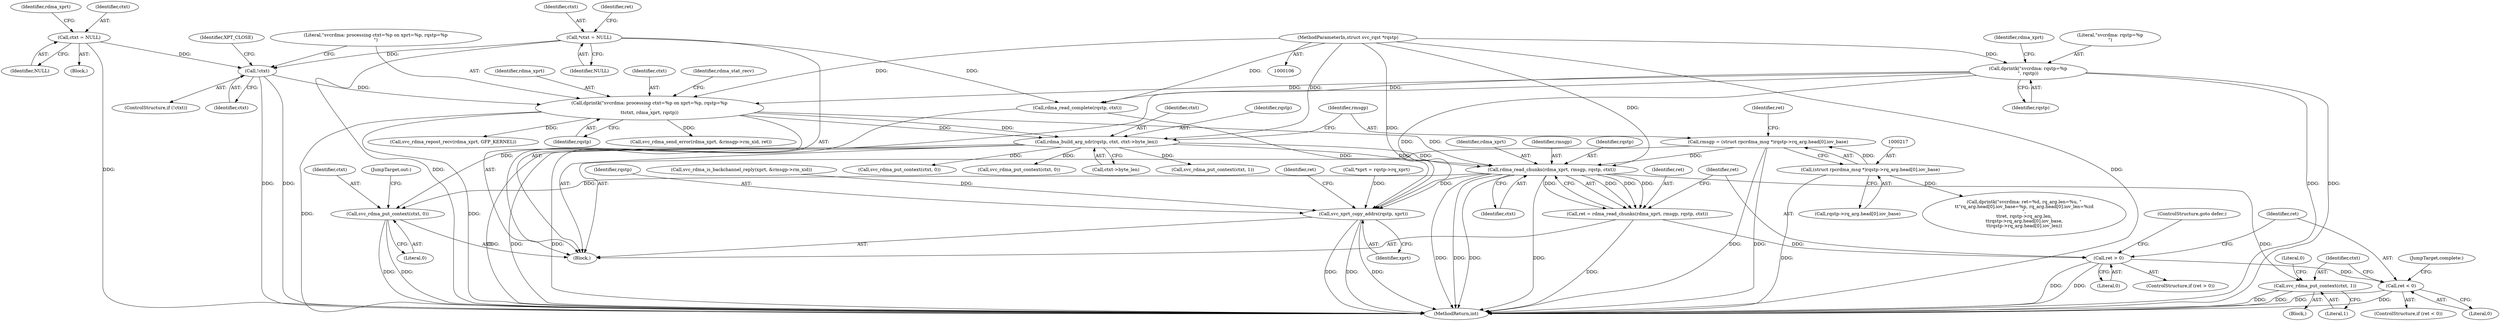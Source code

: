 digraph "0_linux_c70422f760c120480fee4de6c38804c72aa26bc1_30@API" {
"1000281" [label="(Call,rdma_read_chunks(rdma_xprt, rmsgp, rqstp, ctxt))"];
"1000200" [label="(Call,dprintk(\"svcrdma: processing ctxt=%p on xprt=%p, rqstp=%p\n\",\n\t\tctxt, rdma_xprt, rqstp))"];
"1000188" [label="(Call,!ctxt)"];
"1000116" [label="(Call,*ctxt = NULL)"];
"1000179" [label="(Call,ctxt = NULL)"];
"1000124" [label="(Call,dprintk(\"svcrdma: rqstp=%p\n\", rqstp))"];
"1000107" [label="(MethodParameterIn,struct svc_rqst *rqstp)"];
"1000214" [label="(Call,rmsgp = (struct rpcrdma_msg *)rqstp->rq_arg.head[0].iov_base)"];
"1000216" [label="(Call,(struct rpcrdma_msg *)rqstp->rq_arg.head[0].iov_base)"];
"1000208" [label="(Call,rdma_build_arg_xdr(rqstp, ctxt, ctxt->byte_len))"];
"1000279" [label="(Call,ret = rdma_read_chunks(rdma_xprt, rmsgp, rqstp, ctxt))"];
"1000287" [label="(Call,ret > 0)"];
"1000294" [label="(Call,ret < 0)"];
"1000298" [label="(Call,svc_rdma_put_context(ctxt, 1))"];
"1000331" [label="(Call,svc_rdma_put_context(ctxt, 0))"];
"1000366" [label="(Call,svc_xprt_copy_addrs(rqstp, xprt))"];
"1000282" [label="(Identifier,rdma_xprt)"];
"1000393" [label="(Call,svc_rdma_repost_recv(rdma_xprt, GFP_KERNEL))"];
"1000125" [label="(Literal,\"svcrdma: rqstp=%p\n\")"];
"1000218" [label="(Call,rqstp->rq_arg.head[0].iov_base)"];
"1000110" [label="(Call,*xprt = rqstp->rq_xprt)"];
"1000368" [label="(Identifier,xprt)"];
"1000367" [label="(Identifier,rqstp)"];
"1000291" [label="(ControlStructure,goto defer;)"];
"1000333" [label="(Literal,0)"];
"1000116" [label="(Call,*ctxt = NULL)"];
"1000117" [label="(Identifier,ctxt)"];
"1000285" [label="(Identifier,ctxt)"];
"1000332" [label="(Identifier,ctxt)"];
"1000181" [label="(Identifier,NULL)"];
"1000271" [label="(Call,svc_rdma_put_context(ctxt, 0))"];
"1000203" [label="(Identifier,rdma_xprt)"];
"1000228" [label="(Identifier,ret)"];
"1000216" [label="(Call,(struct rpcrdma_msg *)rqstp->rq_arg.head[0].iov_base)"];
"1000187" [label="(ControlStructure,if (!ctxt))"];
"1000189" [label="(Identifier,ctxt)"];
"1000366" [label="(Call,svc_xprt_copy_addrs(rqstp, xprt))"];
"1000179" [label="(Call,ctxt = NULL)"];
"1000279" [label="(Call,ret = rdma_read_chunks(rdma_xprt, rmsgp, rqstp, ctxt))"];
"1000298" [label="(Call,svc_rdma_put_context(ctxt, 1))"];
"1000130" [label="(Identifier,rdma_xprt)"];
"1000215" [label="(Identifier,rmsgp)"];
"1000169" [label="(Block,)"];
"1000302" [label="(Literal,0)"];
"1000202" [label="(Identifier,ctxt)"];
"1000288" [label="(Identifier,ret)"];
"1000283" [label="(Identifier,rmsgp)"];
"1000188" [label="(Call,!ctxt)"];
"1000122" [label="(Identifier,ret)"];
"1000296" [label="(Literal,0)"];
"1000204" [label="(Identifier,rqstp)"];
"1000210" [label="(Identifier,ctxt)"];
"1000124" [label="(Call,dprintk(\"svcrdma: rqstp=%p\n\", rqstp))"];
"1000331" [label="(Call,svc_rdma_put_context(ctxt, 0))"];
"1000201" [label="(Literal,\"svcrdma: processing ctxt=%p on xprt=%p, rqstp=%p\n\")"];
"1000118" [label="(Identifier,NULL)"];
"1000286" [label="(ControlStructure,if (ret > 0))"];
"1000289" [label="(Literal,0)"];
"1000303" [label="(JumpTarget,complete:)"];
"1000294" [label="(Call,ret < 0)"];
"1000372" [label="(Call,svc_rdma_send_error(rdma_xprt, &rmsgp->rm_xid, ret))"];
"1000250" [label="(Call,svc_rdma_is_backchannel_reply(xprt, &rmsgp->rm_xid))"];
"1000335" [label="(Call,dprintk(\"svcrdma: ret=%d, rq_arg.len=%u, \"\n\t\t\"rq_arg.head[0].iov_base=%p, rq_arg.head[0].iov_len=%zd\n\",\n\t\tret, rqstp->rq_arg.len,\n\t\trqstp->rq_arg.head[0].iov_base,\n\t\trqstp->rq_arg.head[0].iov_len))"];
"1000297" [label="(Block,)"];
"1000299" [label="(Identifier,ctxt)"];
"1000185" [label="(Identifier,rdma_xprt)"];
"1000280" [label="(Identifier,ret)"];
"1000293" [label="(ControlStructure,if (ret < 0))"];
"1000300" [label="(Literal,1)"];
"1000281" [label="(Call,rdma_read_chunks(rdma_xprt, rmsgp, rqstp, ctxt))"];
"1000379" [label="(Call,svc_rdma_put_context(ctxt, 0))"];
"1000200" [label="(Call,dprintk(\"svcrdma: processing ctxt=%p on xprt=%p, rqstp=%p\n\",\n\t\tctxt, rdma_xprt, rqstp))"];
"1000209" [label="(Identifier,rqstp)"];
"1000107" [label="(MethodParameterIn,struct svc_rqst *rqstp)"];
"1000207" [label="(Identifier,rdma_stat_recv)"];
"1000150" [label="(Call,rdma_read_complete(rqstp, ctxt))"];
"1000214" [label="(Call,rmsgp = (struct rpcrdma_msg *)rqstp->rq_arg.head[0].iov_base)"];
"1000287" [label="(Call,ret > 0)"];
"1000334" [label="(JumpTarget,out:)"];
"1000108" [label="(Block,)"];
"1000370" [label="(Identifier,ret)"];
"1000208" [label="(Call,rdma_build_arg_xdr(rqstp, ctxt, ctxt->byte_len))"];
"1000388" [label="(Call,svc_rdma_put_context(ctxt, 1))"];
"1000295" [label="(Identifier,ret)"];
"1000180" [label="(Identifier,ctxt)"];
"1000211" [label="(Call,ctxt->byte_len)"];
"1000193" [label="(Identifier,XPT_CLOSE)"];
"1000126" [label="(Identifier,rqstp)"];
"1000284" [label="(Identifier,rqstp)"];
"1000396" [label="(MethodReturn,int)"];
"1000281" -> "1000279"  [label="AST: "];
"1000281" -> "1000285"  [label="CFG: "];
"1000282" -> "1000281"  [label="AST: "];
"1000283" -> "1000281"  [label="AST: "];
"1000284" -> "1000281"  [label="AST: "];
"1000285" -> "1000281"  [label="AST: "];
"1000279" -> "1000281"  [label="CFG: "];
"1000281" -> "1000396"  [label="DDG: "];
"1000281" -> "1000396"  [label="DDG: "];
"1000281" -> "1000396"  [label="DDG: "];
"1000281" -> "1000396"  [label="DDG: "];
"1000281" -> "1000279"  [label="DDG: "];
"1000281" -> "1000279"  [label="DDG: "];
"1000281" -> "1000279"  [label="DDG: "];
"1000281" -> "1000279"  [label="DDG: "];
"1000200" -> "1000281"  [label="DDG: "];
"1000214" -> "1000281"  [label="DDG: "];
"1000208" -> "1000281"  [label="DDG: "];
"1000208" -> "1000281"  [label="DDG: "];
"1000107" -> "1000281"  [label="DDG: "];
"1000281" -> "1000298"  [label="DDG: "];
"1000281" -> "1000331"  [label="DDG: "];
"1000281" -> "1000366"  [label="DDG: "];
"1000200" -> "1000108"  [label="AST: "];
"1000200" -> "1000204"  [label="CFG: "];
"1000201" -> "1000200"  [label="AST: "];
"1000202" -> "1000200"  [label="AST: "];
"1000203" -> "1000200"  [label="AST: "];
"1000204" -> "1000200"  [label="AST: "];
"1000207" -> "1000200"  [label="CFG: "];
"1000200" -> "1000396"  [label="DDG: "];
"1000200" -> "1000396"  [label="DDG: "];
"1000188" -> "1000200"  [label="DDG: "];
"1000124" -> "1000200"  [label="DDG: "];
"1000107" -> "1000200"  [label="DDG: "];
"1000200" -> "1000208"  [label="DDG: "];
"1000200" -> "1000208"  [label="DDG: "];
"1000200" -> "1000372"  [label="DDG: "];
"1000200" -> "1000393"  [label="DDG: "];
"1000188" -> "1000187"  [label="AST: "];
"1000188" -> "1000189"  [label="CFG: "];
"1000189" -> "1000188"  [label="AST: "];
"1000193" -> "1000188"  [label="CFG: "];
"1000201" -> "1000188"  [label="CFG: "];
"1000188" -> "1000396"  [label="DDG: "];
"1000188" -> "1000396"  [label="DDG: "];
"1000116" -> "1000188"  [label="DDG: "];
"1000179" -> "1000188"  [label="DDG: "];
"1000116" -> "1000108"  [label="AST: "];
"1000116" -> "1000118"  [label="CFG: "];
"1000117" -> "1000116"  [label="AST: "];
"1000118" -> "1000116"  [label="AST: "];
"1000122" -> "1000116"  [label="CFG: "];
"1000116" -> "1000396"  [label="DDG: "];
"1000116" -> "1000150"  [label="DDG: "];
"1000179" -> "1000169"  [label="AST: "];
"1000179" -> "1000181"  [label="CFG: "];
"1000180" -> "1000179"  [label="AST: "];
"1000181" -> "1000179"  [label="AST: "];
"1000185" -> "1000179"  [label="CFG: "];
"1000179" -> "1000396"  [label="DDG: "];
"1000124" -> "1000108"  [label="AST: "];
"1000124" -> "1000126"  [label="CFG: "];
"1000125" -> "1000124"  [label="AST: "];
"1000126" -> "1000124"  [label="AST: "];
"1000130" -> "1000124"  [label="CFG: "];
"1000124" -> "1000396"  [label="DDG: "];
"1000124" -> "1000396"  [label="DDG: "];
"1000107" -> "1000124"  [label="DDG: "];
"1000124" -> "1000150"  [label="DDG: "];
"1000124" -> "1000366"  [label="DDG: "];
"1000107" -> "1000106"  [label="AST: "];
"1000107" -> "1000396"  [label="DDG: "];
"1000107" -> "1000150"  [label="DDG: "];
"1000107" -> "1000208"  [label="DDG: "];
"1000107" -> "1000366"  [label="DDG: "];
"1000214" -> "1000108"  [label="AST: "];
"1000214" -> "1000216"  [label="CFG: "];
"1000215" -> "1000214"  [label="AST: "];
"1000216" -> "1000214"  [label="AST: "];
"1000228" -> "1000214"  [label="CFG: "];
"1000214" -> "1000396"  [label="DDG: "];
"1000214" -> "1000396"  [label="DDG: "];
"1000216" -> "1000214"  [label="DDG: "];
"1000216" -> "1000218"  [label="CFG: "];
"1000217" -> "1000216"  [label="AST: "];
"1000218" -> "1000216"  [label="AST: "];
"1000216" -> "1000396"  [label="DDG: "];
"1000216" -> "1000335"  [label="DDG: "];
"1000208" -> "1000108"  [label="AST: "];
"1000208" -> "1000211"  [label="CFG: "];
"1000209" -> "1000208"  [label="AST: "];
"1000210" -> "1000208"  [label="AST: "];
"1000211" -> "1000208"  [label="AST: "];
"1000215" -> "1000208"  [label="CFG: "];
"1000208" -> "1000396"  [label="DDG: "];
"1000208" -> "1000396"  [label="DDG: "];
"1000208" -> "1000396"  [label="DDG: "];
"1000208" -> "1000271"  [label="DDG: "];
"1000208" -> "1000379"  [label="DDG: "];
"1000208" -> "1000388"  [label="DDG: "];
"1000279" -> "1000108"  [label="AST: "];
"1000280" -> "1000279"  [label="AST: "];
"1000288" -> "1000279"  [label="CFG: "];
"1000279" -> "1000396"  [label="DDG: "];
"1000279" -> "1000287"  [label="DDG: "];
"1000287" -> "1000286"  [label="AST: "];
"1000287" -> "1000289"  [label="CFG: "];
"1000288" -> "1000287"  [label="AST: "];
"1000289" -> "1000287"  [label="AST: "];
"1000291" -> "1000287"  [label="CFG: "];
"1000295" -> "1000287"  [label="CFG: "];
"1000287" -> "1000396"  [label="DDG: "];
"1000287" -> "1000396"  [label="DDG: "];
"1000287" -> "1000294"  [label="DDG: "];
"1000294" -> "1000293"  [label="AST: "];
"1000294" -> "1000296"  [label="CFG: "];
"1000295" -> "1000294"  [label="AST: "];
"1000296" -> "1000294"  [label="AST: "];
"1000299" -> "1000294"  [label="CFG: "];
"1000303" -> "1000294"  [label="CFG: "];
"1000294" -> "1000396"  [label="DDG: "];
"1000294" -> "1000396"  [label="DDG: "];
"1000298" -> "1000297"  [label="AST: "];
"1000298" -> "1000300"  [label="CFG: "];
"1000299" -> "1000298"  [label="AST: "];
"1000300" -> "1000298"  [label="AST: "];
"1000302" -> "1000298"  [label="CFG: "];
"1000298" -> "1000396"  [label="DDG: "];
"1000298" -> "1000396"  [label="DDG: "];
"1000331" -> "1000108"  [label="AST: "];
"1000331" -> "1000333"  [label="CFG: "];
"1000332" -> "1000331"  [label="AST: "];
"1000333" -> "1000331"  [label="AST: "];
"1000334" -> "1000331"  [label="CFG: "];
"1000331" -> "1000396"  [label="DDG: "];
"1000331" -> "1000396"  [label="DDG: "];
"1000150" -> "1000331"  [label="DDG: "];
"1000366" -> "1000108"  [label="AST: "];
"1000366" -> "1000368"  [label="CFG: "];
"1000367" -> "1000366"  [label="AST: "];
"1000368" -> "1000366"  [label="AST: "];
"1000370" -> "1000366"  [label="CFG: "];
"1000366" -> "1000396"  [label="DDG: "];
"1000366" -> "1000396"  [label="DDG: "];
"1000366" -> "1000396"  [label="DDG: "];
"1000150" -> "1000366"  [label="DDG: "];
"1000250" -> "1000366"  [label="DDG: "];
"1000110" -> "1000366"  [label="DDG: "];
}
